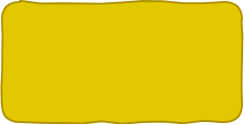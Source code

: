 <mxfile version="21.7.5" type="github">
  <diagram name="第 1 页" id="8qXEa_NGbsG238I1EOQG">
    <mxGraphModel dx="794" dy="432" grid="1" gridSize="10" guides="1" tooltips="1" connect="1" arrows="1" fold="1" page="1" pageScale="1" pageWidth="827" pageHeight="1169" math="0" shadow="0">
      <root>
        <mxCell id="0" />
        <mxCell id="1" parent="0" />
        <mxCell id="Jedb9fppQd8xuuDOEieM-1" value="" style="rounded=1;whiteSpace=wrap;html=1;fillStyle=solid;comic=1;fillColor=#e3c800;strokeColor=#B09500;fontColor=#000000;gradientColor=none;" parent="1" vertex="1">
          <mxGeometry x="140" y="50" width="120" height="60" as="geometry" />
        </mxCell>
      </root>
    </mxGraphModel>
  </diagram>
</mxfile>
